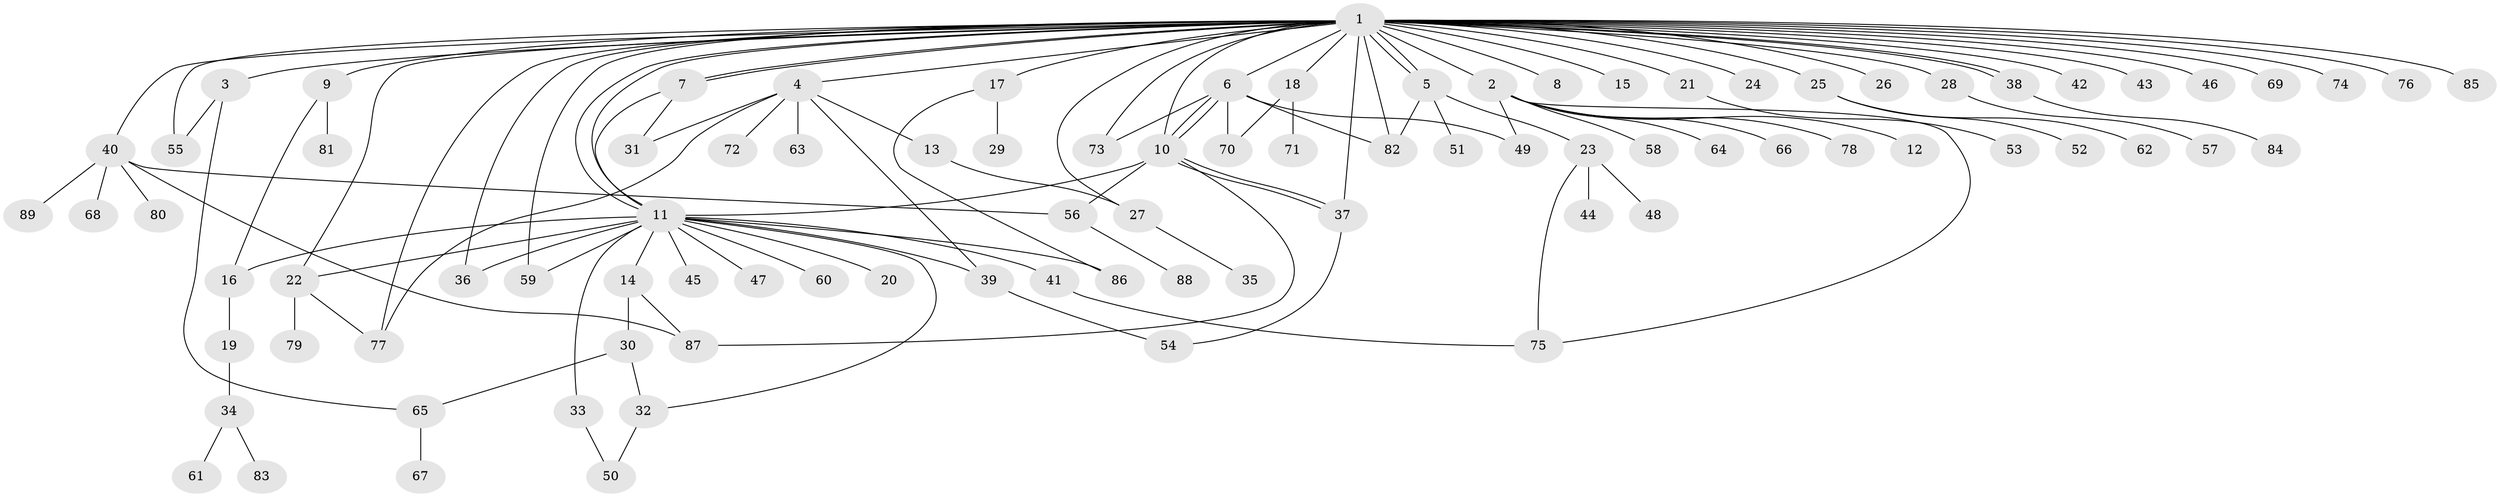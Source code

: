 // coarse degree distribution, {3: 0.1388888888888889, 11: 0.027777777777777776, 1: 0.4722222222222222, 2: 0.19444444444444445, 5: 0.05555555555555555, 4: 0.05555555555555555, 27: 0.027777777777777776, 6: 0.027777777777777776}
// Generated by graph-tools (version 1.1) at 2025/36/03/04/25 23:36:41]
// undirected, 89 vertices, 123 edges
graph export_dot {
  node [color=gray90,style=filled];
  1;
  2;
  3;
  4;
  5;
  6;
  7;
  8;
  9;
  10;
  11;
  12;
  13;
  14;
  15;
  16;
  17;
  18;
  19;
  20;
  21;
  22;
  23;
  24;
  25;
  26;
  27;
  28;
  29;
  30;
  31;
  32;
  33;
  34;
  35;
  36;
  37;
  38;
  39;
  40;
  41;
  42;
  43;
  44;
  45;
  46;
  47;
  48;
  49;
  50;
  51;
  52;
  53;
  54;
  55;
  56;
  57;
  58;
  59;
  60;
  61;
  62;
  63;
  64;
  65;
  66;
  67;
  68;
  69;
  70;
  71;
  72;
  73;
  74;
  75;
  76;
  77;
  78;
  79;
  80;
  81;
  82;
  83;
  84;
  85;
  86;
  87;
  88;
  89;
  1 -- 2;
  1 -- 3;
  1 -- 4;
  1 -- 5;
  1 -- 5;
  1 -- 6;
  1 -- 7;
  1 -- 7;
  1 -- 8;
  1 -- 9;
  1 -- 10;
  1 -- 11;
  1 -- 11;
  1 -- 15;
  1 -- 17;
  1 -- 18;
  1 -- 21;
  1 -- 22;
  1 -- 24;
  1 -- 25;
  1 -- 26;
  1 -- 27;
  1 -- 28;
  1 -- 36;
  1 -- 37;
  1 -- 38;
  1 -- 38;
  1 -- 40;
  1 -- 42;
  1 -- 43;
  1 -- 46;
  1 -- 55;
  1 -- 59;
  1 -- 69;
  1 -- 73;
  1 -- 74;
  1 -- 76;
  1 -- 77;
  1 -- 82;
  1 -- 85;
  2 -- 12;
  2 -- 49;
  2 -- 58;
  2 -- 64;
  2 -- 66;
  2 -- 75;
  2 -- 78;
  3 -- 55;
  3 -- 65;
  4 -- 13;
  4 -- 31;
  4 -- 39;
  4 -- 63;
  4 -- 72;
  4 -- 77;
  5 -- 23;
  5 -- 51;
  5 -- 82;
  6 -- 10;
  6 -- 10;
  6 -- 49;
  6 -- 70;
  6 -- 73;
  6 -- 82;
  7 -- 11;
  7 -- 31;
  9 -- 16;
  9 -- 81;
  10 -- 11;
  10 -- 37;
  10 -- 37;
  10 -- 56;
  10 -- 87;
  11 -- 14;
  11 -- 16;
  11 -- 20;
  11 -- 22;
  11 -- 32;
  11 -- 33;
  11 -- 36;
  11 -- 39;
  11 -- 41;
  11 -- 45;
  11 -- 47;
  11 -- 59;
  11 -- 60;
  11 -- 86;
  13 -- 27;
  14 -- 30;
  14 -- 87;
  16 -- 19;
  17 -- 29;
  17 -- 86;
  18 -- 70;
  18 -- 71;
  19 -- 34;
  21 -- 53;
  22 -- 77;
  22 -- 79;
  23 -- 44;
  23 -- 48;
  23 -- 75;
  25 -- 52;
  25 -- 62;
  27 -- 35;
  28 -- 57;
  30 -- 32;
  30 -- 65;
  32 -- 50;
  33 -- 50;
  34 -- 61;
  34 -- 83;
  37 -- 54;
  38 -- 84;
  39 -- 54;
  40 -- 56;
  40 -- 68;
  40 -- 80;
  40 -- 87;
  40 -- 89;
  41 -- 75;
  56 -- 88;
  65 -- 67;
}
